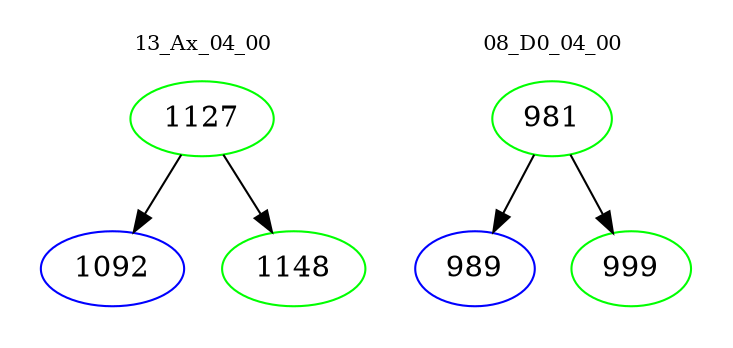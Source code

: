 digraph{
subgraph cluster_0 {
color = white
label = "13_Ax_04_00";
fontsize=10;
T0_1127 [label="1127", color="green"]
T0_1127 -> T0_1092 [color="black"]
T0_1092 [label="1092", color="blue"]
T0_1127 -> T0_1148 [color="black"]
T0_1148 [label="1148", color="green"]
}
subgraph cluster_1 {
color = white
label = "08_D0_04_00";
fontsize=10;
T1_981 [label="981", color="green"]
T1_981 -> T1_989 [color="black"]
T1_989 [label="989", color="blue"]
T1_981 -> T1_999 [color="black"]
T1_999 [label="999", color="green"]
}
}
